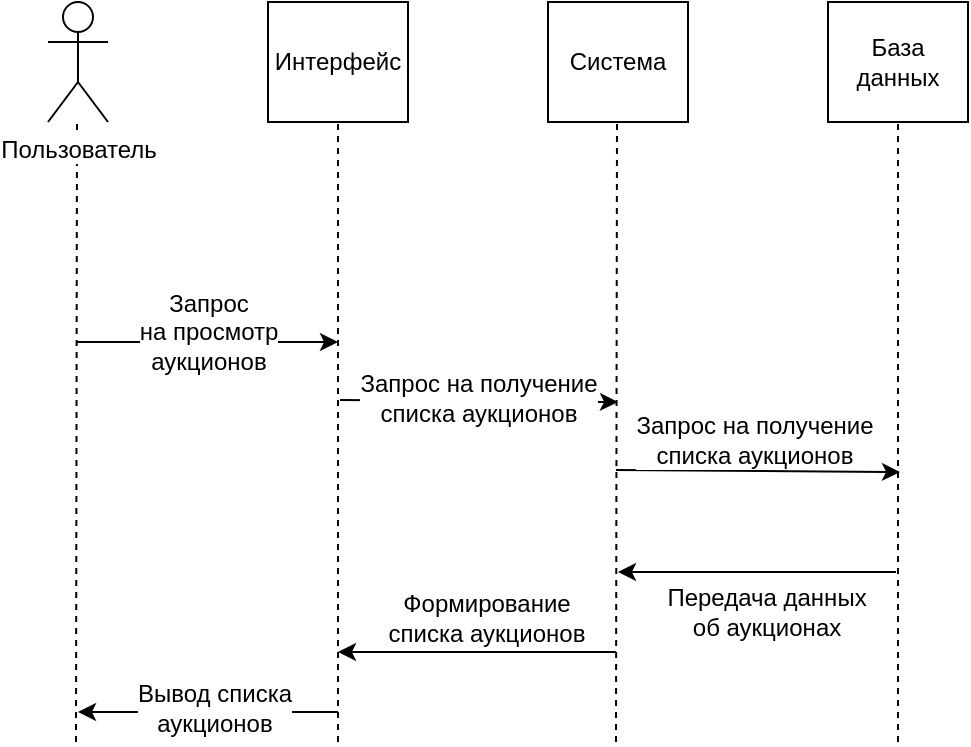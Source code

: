 <mxfile version="10.7.1" type="github"><diagram id="BAllRMZ9rIqr08Ez1vav" name="Page-1"><mxGraphModel dx="686" dy="576" grid="1" gridSize="10" guides="1" tooltips="1" connect="1" arrows="1" fold="1" page="1" pageScale="1" pageWidth="827" pageHeight="1169" math="0" shadow="0"><root><mxCell id="0"/><mxCell id="1" parent="0"/><mxCell id="5Ci7BT9QmoByQT9UJhGC-1" value="Интерфейс" style="rounded=0;whiteSpace=wrap;html=1;" vertex="1" parent="1"><mxGeometry x="230" y="200" width="70" height="60" as="geometry"/></mxCell><mxCell id="5Ci7BT9QmoByQT9UJhGC-2" value="Система" style="rounded=0;whiteSpace=wrap;html=1;" vertex="1" parent="1"><mxGeometry x="370" y="200" width="70" height="60" as="geometry"/></mxCell><mxCell id="5Ci7BT9QmoByQT9UJhGC-3" value="База данных" style="rounded=0;whiteSpace=wrap;html=1;" vertex="1" parent="1"><mxGeometry x="510" y="200" width="70" height="60" as="geometry"/></mxCell><mxCell id="5Ci7BT9QmoByQT9UJhGC-4" value="" style="endArrow=none;dashed=1;html=1;entryX=0.5;entryY=1;entryDx=0;entryDy=0;" edge="1" parent="1" target="5Ci7BT9QmoByQT9UJhGC-3"><mxGeometry width="50" height="50" relative="1" as="geometry"><mxPoint x="545" y="570" as="sourcePoint"/><mxPoint x="150" y="300" as="targetPoint"/></mxGeometry></mxCell><mxCell id="5Ci7BT9QmoByQT9UJhGC-5" value="" style="endArrow=none;dashed=1;html=1;entryX=0.5;entryY=1;entryDx=0;entryDy=0;" edge="1" parent="1"><mxGeometry width="50" height="50" relative="1" as="geometry"><mxPoint x="404" y="570" as="sourcePoint"/><mxPoint x="404.5" y="260" as="targetPoint"/></mxGeometry></mxCell><mxCell id="5Ci7BT9QmoByQT9UJhGC-6" value="" style="endArrow=none;dashed=1;html=1;entryX=0.5;entryY=1;entryDx=0;entryDy=0;" edge="1" parent="1"><mxGeometry width="50" height="50" relative="1" as="geometry"><mxPoint x="265" y="570" as="sourcePoint"/><mxPoint x="265" y="260" as="targetPoint"/></mxGeometry></mxCell><mxCell id="5Ci7BT9QmoByQT9UJhGC-7" value="" style="endArrow=none;dashed=1;html=1;entryX=0.5;entryY=1;entryDx=0;entryDy=0;" edge="1" parent="1"><mxGeometry width="50" height="50" relative="1" as="geometry"><mxPoint x="134" y="570" as="sourcePoint"/><mxPoint x="134.5" y="260" as="targetPoint"/></mxGeometry></mxCell><mxCell id="5Ci7BT9QmoByQT9UJhGC-8" value="Пользователь&lt;br&gt;" style="shape=umlActor;verticalLabelPosition=bottom;labelBackgroundColor=#ffffff;verticalAlign=top;html=1;outlineConnect=0;" vertex="1" parent="1"><mxGeometry x="120" y="200" width="30" height="60" as="geometry"/></mxCell><mxCell id="5Ci7BT9QmoByQT9UJhGC-9" value="" style="endArrow=classic;html=1;" edge="1" parent="1"><mxGeometry width="50" height="50" relative="1" as="geometry"><mxPoint x="134" y="370" as="sourcePoint"/><mxPoint x="265" y="370" as="targetPoint"/></mxGeometry></mxCell><mxCell id="5Ci7BT9QmoByQT9UJhGC-10" value="Запрос&lt;br&gt;на просмотр&lt;br&gt;аукционов&lt;br&gt;" style="text;html=1;resizable=0;points=[];align=center;verticalAlign=middle;labelBackgroundColor=#ffffff;" vertex="1" connectable="0" parent="5Ci7BT9QmoByQT9UJhGC-9"><mxGeometry x="0.23" relative="1" as="geometry"><mxPoint x="-15" y="-5" as="offset"/></mxGeometry></mxCell><mxCell id="5Ci7BT9QmoByQT9UJhGC-11" value="" style="endArrow=classic;html=1;" edge="1" parent="1"><mxGeometry width="50" height="50" relative="1" as="geometry"><mxPoint x="266" y="399" as="sourcePoint"/><mxPoint x="405" y="400" as="targetPoint"/></mxGeometry></mxCell><mxCell id="5Ci7BT9QmoByQT9UJhGC-12" value="Запрос на получение&lt;br&gt;списка аукционов&lt;br&gt;" style="text;html=1;resizable=0;points=[];align=center;verticalAlign=middle;labelBackgroundColor=#ffffff;" vertex="1" connectable="0" parent="5Ci7BT9QmoByQT9UJhGC-11"><mxGeometry x="-0.143" y="-1" relative="1" as="geometry"><mxPoint x="9" y="-3" as="offset"/></mxGeometry></mxCell><mxCell id="5Ci7BT9QmoByQT9UJhGC-15" value="" style="endArrow=classic;html=1;" edge="1" parent="1"><mxGeometry width="50" height="50" relative="1" as="geometry"><mxPoint x="404" y="434" as="sourcePoint"/><mxPoint x="546" y="435" as="targetPoint"/></mxGeometry></mxCell><mxCell id="5Ci7BT9QmoByQT9UJhGC-16" value="Запрос на&amp;nbsp;получение&lt;br&gt;списка аукционов&lt;br&gt;" style="text;html=1;resizable=0;points=[];align=center;verticalAlign=middle;labelBackgroundColor=#ffffff;" vertex="1" connectable="0" parent="5Ci7BT9QmoByQT9UJhGC-15"><mxGeometry x="0.279" relative="1" as="geometry"><mxPoint x="-22" y="-16" as="offset"/></mxGeometry></mxCell><mxCell id="5Ci7BT9QmoByQT9UJhGC-17" value="" style="endArrow=classic;html=1;" edge="1" parent="1"><mxGeometry width="50" height="50" relative="1" as="geometry"><mxPoint x="544" y="485" as="sourcePoint"/><mxPoint x="405" y="485" as="targetPoint"/></mxGeometry></mxCell><mxCell id="5Ci7BT9QmoByQT9UJhGC-18" value="Передача данных&lt;br&gt;об аукционах&lt;br&gt;" style="text;html=1;resizable=0;points=[];align=center;verticalAlign=middle;labelBackgroundColor=#ffffff;" vertex="1" connectable="0" parent="5Ci7BT9QmoByQT9UJhGC-17"><mxGeometry x="-0.358" y="1" relative="1" as="geometry"><mxPoint x="-21" y="19" as="offset"/></mxGeometry></mxCell><mxCell id="5Ci7BT9QmoByQT9UJhGC-19" value="" style="endArrow=classic;html=1;" edge="1" parent="1"><mxGeometry width="50" height="50" relative="1" as="geometry"><mxPoint x="404" y="525" as="sourcePoint"/><mxPoint x="265" y="525" as="targetPoint"/></mxGeometry></mxCell><mxCell id="5Ci7BT9QmoByQT9UJhGC-20" value="Формирование&lt;br&gt;списка аукционов&lt;br&gt;" style="text;html=1;resizable=0;points=[];align=center;verticalAlign=middle;labelBackgroundColor=#ffffff;fillColor=none;" vertex="1" connectable="0" parent="5Ci7BT9QmoByQT9UJhGC-19"><mxGeometry x="0.175" y="-2" relative="1" as="geometry"><mxPoint x="16" y="-15" as="offset"/></mxGeometry></mxCell><mxCell id="5Ci7BT9QmoByQT9UJhGC-21" value="" style="endArrow=classic;html=1;" edge="1" parent="1"><mxGeometry width="50" height="50" relative="1" as="geometry"><mxPoint x="265" y="555" as="sourcePoint"/><mxPoint x="135" y="555" as="targetPoint"/></mxGeometry></mxCell><mxCell id="5Ci7BT9QmoByQT9UJhGC-22" value="Вывод списка&lt;br&gt;аукционов&lt;br&gt;" style="text;html=1;resizable=0;points=[];align=center;verticalAlign=middle;labelBackgroundColor=#ffffff;" vertex="1" connectable="0" parent="5Ci7BT9QmoByQT9UJhGC-21"><mxGeometry x="-0.122" relative="1" as="geometry"><mxPoint x="-5" y="-2" as="offset"/></mxGeometry></mxCell></root></mxGraphModel></diagram></mxfile>